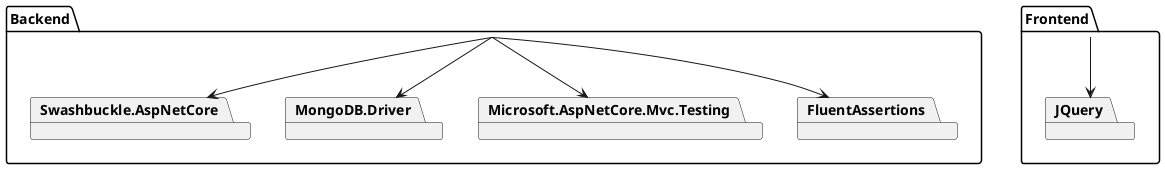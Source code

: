 @startuml

package "Backend" {
    package "FluentAssertions"
    package "Microsoft.AspNetCore.Mvc.Testing"
    package "MongoDB.Driver"
    package "Swashbuckle.AspNetCore"
}

package "Frontend" {
    package "JQuery"
}

Backend --> FluentAssertions
Backend --> Microsoft.AspNetCore.Mvc.Testing
Backend --> MongoDB.Driver
Backend --> Swashbuckle.AspNetCore

Frontend --> JQuery

@enduml